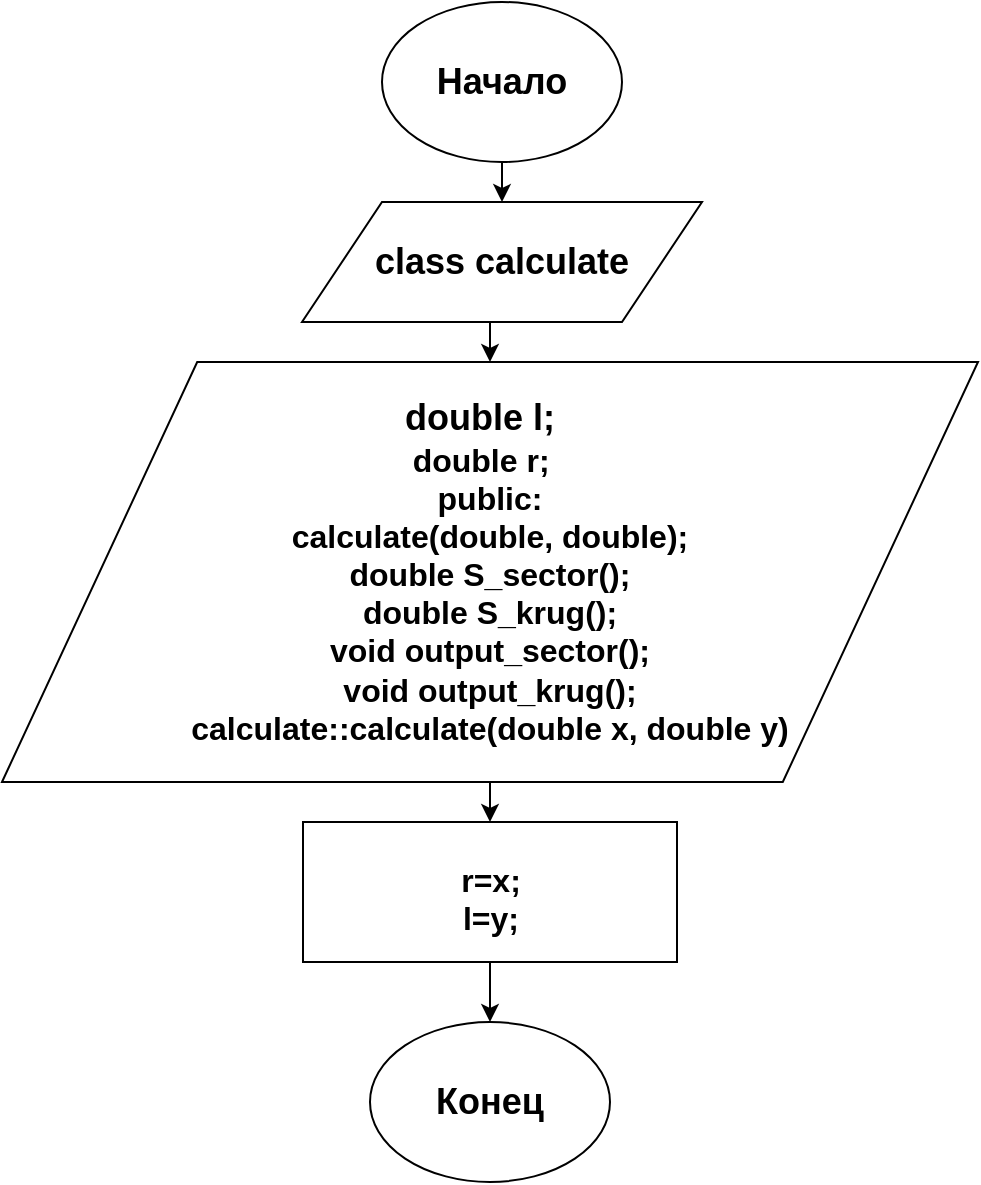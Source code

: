 <mxfile version="12.1.1" type="device" pages="1"><diagram id="XcPQCmoZtEKr0jBaEz7y" name="Page-1"><mxGraphModel dx="1422" dy="713" grid="1" gridSize="10" guides="1" tooltips="1" connect="1" arrows="1" fold="1" page="1" pageScale="1" pageWidth="1169" pageHeight="827" math="0" shadow="0"><root><mxCell id="0"/><mxCell id="1" parent="0"/><mxCell id="RozaCXCECWF3LN4iAsgD-3" style="edgeStyle=orthogonalEdgeStyle;rounded=0;orthogonalLoop=1;jettySize=auto;html=1;exitX=0.5;exitY=1;exitDx=0;exitDy=0;entryX=0.5;entryY=0;entryDx=0;entryDy=0;" edge="1" parent="1" source="RozaCXCECWF3LN4iAsgD-1" target="RozaCXCECWF3LN4iAsgD-2"><mxGeometry relative="1" as="geometry"/></mxCell><mxCell id="RozaCXCECWF3LN4iAsgD-1" value="&lt;font style=&quot;font-size: 18px&quot;&gt;&lt;b&gt;Начало&lt;/b&gt;&lt;/font&gt;" style="ellipse;whiteSpace=wrap;html=1;" vertex="1" parent="1"><mxGeometry x="490" y="30" width="120" height="80" as="geometry"/></mxCell><mxCell id="RozaCXCECWF3LN4iAsgD-8" style="edgeStyle=orthogonalEdgeStyle;rounded=0;orthogonalLoop=1;jettySize=auto;html=1;exitX=0.5;exitY=1;exitDx=0;exitDy=0;entryX=0.5;entryY=0;entryDx=0;entryDy=0;" edge="1" parent="1" source="RozaCXCECWF3LN4iAsgD-2" target="RozaCXCECWF3LN4iAsgD-6"><mxGeometry relative="1" as="geometry"/></mxCell><mxCell id="RozaCXCECWF3LN4iAsgD-2" value="&lt;b&gt;&lt;font style=&quot;font-size: 18px&quot;&gt;class calculate&lt;/font&gt;&lt;/b&gt;" style="shape=parallelogram;perimeter=parallelogramPerimeter;whiteSpace=wrap;html=1;" vertex="1" parent="1"><mxGeometry x="450" y="130" width="200" height="60" as="geometry"/></mxCell><mxCell id="RozaCXCECWF3LN4iAsgD-10" style="edgeStyle=orthogonalEdgeStyle;rounded=0;orthogonalLoop=1;jettySize=auto;html=1;exitX=0.5;exitY=1;exitDx=0;exitDy=0;entryX=0.5;entryY=0;entryDx=0;entryDy=0;" edge="1" parent="1" source="RozaCXCECWF3LN4iAsgD-6" target="RozaCXCECWF3LN4iAsgD-9"><mxGeometry relative="1" as="geometry"/></mxCell><mxCell id="RozaCXCECWF3LN4iAsgD-6" value="&lt;div&gt;&lt;b&gt;&lt;font style=&quot;font-size: 18px&quot;&gt;double l;&amp;nbsp;&amp;nbsp;&lt;/font&gt;&lt;/b&gt;&lt;/div&gt;&lt;div&gt;&lt;b&gt;&lt;font size=&quot;3&quot;&gt;double r;&amp;nbsp;&amp;nbsp;&lt;/font&gt;&lt;/b&gt;&lt;/div&gt;&lt;div&gt;&lt;b&gt;&lt;font size=&quot;3&quot;&gt;&lt;span&gt;public:&lt;/span&gt;&lt;/font&gt;&lt;/b&gt;&lt;/div&gt;&lt;div&gt;&lt;b&gt;&lt;font size=&quot;3&quot;&gt;calculate(double, double);&lt;/font&gt;&lt;/b&gt;&lt;/div&gt;&lt;div&gt;&lt;b&gt;&lt;font size=&quot;3&quot;&gt;double S_sector();&lt;/font&gt;&lt;/b&gt;&lt;/div&gt;&lt;div&gt;&lt;b&gt;&lt;font size=&quot;3&quot;&gt;double S_krug();&lt;/font&gt;&lt;/b&gt;&lt;/div&gt;&lt;div&gt;&lt;b&gt;&lt;font size=&quot;3&quot;&gt;void output_sector();&lt;/font&gt;&lt;/b&gt;&lt;/div&gt;&lt;div&gt;&lt;b&gt;&lt;font size=&quot;3&quot;&gt;void output_krug();&lt;/font&gt;&lt;/b&gt;&lt;/div&gt;&lt;div&gt;&lt;font size=&quot;3&quot;&gt;&lt;b&gt;&lt;div&gt;calculate::calculate(double x, double y)&lt;/div&gt;&lt;/b&gt;&lt;/font&gt;&lt;/div&gt;" style="shape=parallelogram;perimeter=parallelogramPerimeter;whiteSpace=wrap;html=1;" vertex="1" parent="1"><mxGeometry x="300" y="210" width="488" height="210" as="geometry"/></mxCell><mxCell id="RozaCXCECWF3LN4iAsgD-12" style="edgeStyle=orthogonalEdgeStyle;rounded=0;orthogonalLoop=1;jettySize=auto;html=1;exitX=0.5;exitY=1;exitDx=0;exitDy=0;entryX=0.5;entryY=0;entryDx=0;entryDy=0;" edge="1" parent="1" source="RozaCXCECWF3LN4iAsgD-9" target="RozaCXCECWF3LN4iAsgD-11"><mxGeometry relative="1" as="geometry"/></mxCell><mxCell id="RozaCXCECWF3LN4iAsgD-9" value="&lt;div&gt;&lt;b&gt;&lt;font style=&quot;font-size: 18px&quot;&gt;&lt;br&gt;&lt;/font&gt;&lt;/b&gt;&lt;/div&gt;&lt;div&gt;&lt;b&gt;&lt;font size=&quot;3&quot;&gt;r=x;&lt;/font&gt;&lt;/b&gt;&lt;/div&gt;&lt;div&gt;&lt;b&gt;&lt;font size=&quot;3&quot;&gt;l=y;&lt;/font&gt;&lt;/b&gt;&lt;/div&gt;&lt;div&gt;&lt;br&gt;&lt;/div&gt;" style="rounded=0;whiteSpace=wrap;html=1;" vertex="1" parent="1"><mxGeometry x="450.5" y="440" width="187" height="70" as="geometry"/></mxCell><mxCell id="RozaCXCECWF3LN4iAsgD-11" value="&lt;span style=&quot;font-size: 18px&quot;&gt;&lt;b&gt;Конец&lt;/b&gt;&lt;/span&gt;" style="ellipse;whiteSpace=wrap;html=1;" vertex="1" parent="1"><mxGeometry x="484" y="540" width="120" height="80" as="geometry"/></mxCell></root></mxGraphModel></diagram></mxfile>